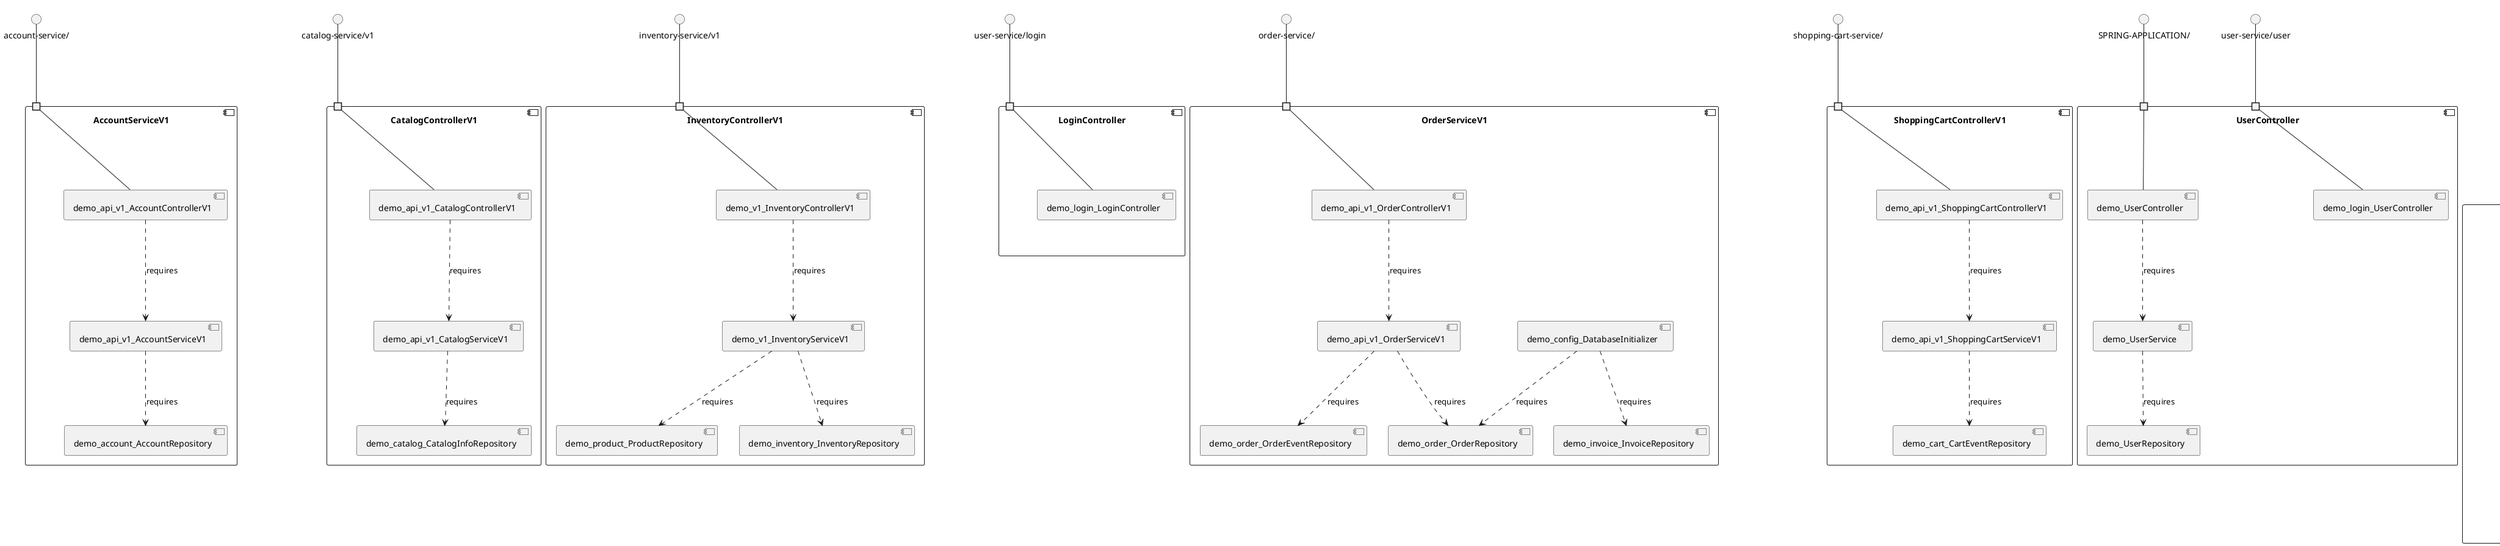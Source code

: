 @startuml
skinparam fixCircleLabelOverlapping true
skinparam componentStyle uml2
component "AccountServiceV1\n\n\n\n\n\n" {
[demo_account_AccountRepository]
[demo_api_v1_AccountServiceV1]
[demo_api_v1_AccountControllerV1]
portin " " as AccountServiceV1_requires_account_service_
[demo_api_v1_AccountControllerV1]..>[demo_api_v1_AccountServiceV1] : requires
[demo_api_v1_AccountServiceV1]..>[demo_account_AccountRepository] : requires
"AccountServiceV1_requires_account_service_"--[demo_api_v1_AccountControllerV1]
}
interface "account-service/" as interface.account_service_
interface.account_service_--"AccountServiceV1_requires_account_service_"
component "CatalogControllerV1\n\n\n\n\n\n" {
[demo_api_v1_CatalogServiceV1]
[demo_catalog_CatalogInfoRepository]
[demo_api_v1_CatalogControllerV1]
portin " " as CatalogControllerV1_requires_catalog_service_v1
[demo_api_v1_CatalogServiceV1]..>[demo_catalog_CatalogInfoRepository] : requires
[demo_api_v1_CatalogControllerV1]..>[demo_api_v1_CatalogServiceV1] : requires
"CatalogControllerV1_requires_catalog_service_v1"--[demo_api_v1_CatalogControllerV1]
}
interface "catalog-service/v1" as interface.catalog_service_v1
interface.catalog_service_v1--"CatalogControllerV1_requires_catalog_service_v1"
component "InventoryControllerV1\n\n\n\n\n\n" {
[demo_product_ProductRepository]
[demo_inventory_InventoryRepository]
[demo_v1_InventoryServiceV1]
[demo_v1_InventoryControllerV1]
portin " " as InventoryControllerV1_requires_inventory_service_v1
[demo_v1_InventoryServiceV1]..>[demo_inventory_InventoryRepository] : requires
[demo_v1_InventoryControllerV1]..>[demo_v1_InventoryServiceV1] : requires
[demo_v1_InventoryServiceV1]..>[demo_product_ProductRepository] : requires
"InventoryControllerV1_requires_inventory_service_v1"--[demo_v1_InventoryControllerV1]
}
interface "inventory-service/v1" as interface.inventory_service_v1
interface.inventory_service_v1--"InventoryControllerV1_requires_inventory_service_v1"
component "LoginController\n\n\n\n\n\n" {
[demo_login_LoginController]
portin " " as LoginController_requires_user_service_login
"LoginController_requires_user_service_login"--[demo_login_LoginController]
}
interface "user-service/login" as interface.user_service_login
interface.user_service_login--"LoginController_requires_user_service_login"
component "OrderServiceV1\n\n\n\n\n\n" {
[demo_api_v1_OrderServiceV1]
[demo_config_DatabaseInitializer]
[demo_api_v1_OrderControllerV1]
[demo_order_OrderEventRepository]
[demo_invoice_InvoiceRepository]
[demo_order_OrderRepository]
portin " " as OrderServiceV1_requires_order_service_
[demo_api_v1_OrderServiceV1]..>[demo_order_OrderEventRepository] : requires
[demo_api_v1_OrderServiceV1]..>[demo_order_OrderRepository] : requires
[demo_config_DatabaseInitializer]..>[demo_order_OrderRepository] : requires
[demo_api_v1_OrderControllerV1]..>[demo_api_v1_OrderServiceV1] : requires
[demo_config_DatabaseInitializer]..>[demo_invoice_InvoiceRepository] : requires
"OrderServiceV1_requires_order_service_"--[demo_api_v1_OrderControllerV1]
}
interface "order-service/" as interface.order_service_
interface.order_service_--"OrderServiceV1_requires_order_service_"
component "ShoppingCartControllerV1\n\n\n\n\n\n" {
[demo_api_v1_ShoppingCartControllerV1]
[demo_api_v1_ShoppingCartServiceV1]
[demo_cart_CartEventRepository]
portin " " as ShoppingCartControllerV1_requires_shopping_cart_service_
[demo_api_v1_ShoppingCartServiceV1]..>[demo_cart_CartEventRepository] : requires
[demo_api_v1_ShoppingCartControllerV1]..>[demo_api_v1_ShoppingCartServiceV1] : requires
"ShoppingCartControllerV1_requires_shopping_cart_service_"--[demo_api_v1_ShoppingCartControllerV1]
}
interface "shopping-cart-service/" as interface.shopping_cart_service_
interface.shopping_cart_service_--"ShoppingCartControllerV1_requires_shopping_cart_service_"
component "UserController\n\n\n\n\n\n" {
[demo_UserController]
[demo_UserRepository]
[demo_login_UserController]
[demo_UserService]
portin " " as UserController_requires_SPRING_APPLICATION_
portin " " as UserController_requires_user_service_user
[demo_UserController]..>[demo_UserService] : requires
[demo_UserService]..>[demo_UserRepository] : requires
"UserController_requires_SPRING_APPLICATION_"--[demo_UserController]
"UserController_requires_user_service_user"--[demo_login_UserController]
}
interface "SPRING-APPLICATION/" as interface.SPRING_APPLICATION_
interface.SPRING_APPLICATION_--"UserController_requires_SPRING_APPLICATION_"
interface "user-service/user" as interface.user_service_user
interface.user_service_user--"UserController_requires_user_service_user"
component "UserControllerV1\n\n\n\n\n\n" {
[demo_api_v1_UserServiceV1]
[demo_user_UserRepository]
[demo_api_v1_UserControllerV1]
portin " " as UserControllerV1_requires_user_service_
[demo_api_v1_UserServiceV1]..>[demo_user_UserRepository] : requires
[demo_api_v1_UserControllerV1]..>[demo_api_v1_UserServiceV1] : requires
"UserControllerV1_requires_user_service_"--[demo_api_v1_UserControllerV1]
}
interface "user-service/" as interface.user_service_
interface.user_service_--"UserControllerV1_requires_user_service_"
[DatabaseInitializer]
interface "demo_api_v1_OAuth2RestTemplate" as interface.demo_api_v1_OAuth2RestTemplate
interface.demo_api_v1_OAuth2RestTemplate--[demo_api_v1_OAuth2RestTemplate_Provider]
interface "demo_api_v1_RestTemplate" as interface.demo_api_v1_RestTemplate
interface.demo_api_v1_RestTemplate--[demo_api_v1_RestTemplate_Provider]
interface "demo_login_AuthenticationManager" as interface.demo_login_AuthenticationManager
interface.demo_login_AuthenticationManager--[demo_login_AuthenticationManager_Provider]
interface "demo_login_ClientDetailsService" as interface.demo_login_ClientDetailsService
interface.demo_login_ClientDetailsService--[demo_login_ClientDetailsService_Provider]
interface "demo_login_HttpSessionSecurityContextRepository" as interface.demo_login_HttpSessionSecurityContextRepository
interface.demo_login_HttpSessionSecurityContextRepository--[demo_login_HttpSessionSecurityContextRepository_Provider]
interface "user-service/" as interface.user_service_
[demo_user_UserClientV1]..>interface.user_service_ : requires
interface "demo_v1_Session" as interface.demo_v1_Session
interface.demo_v1_Session--[demo_v1_Session_Provider]

@enduml
